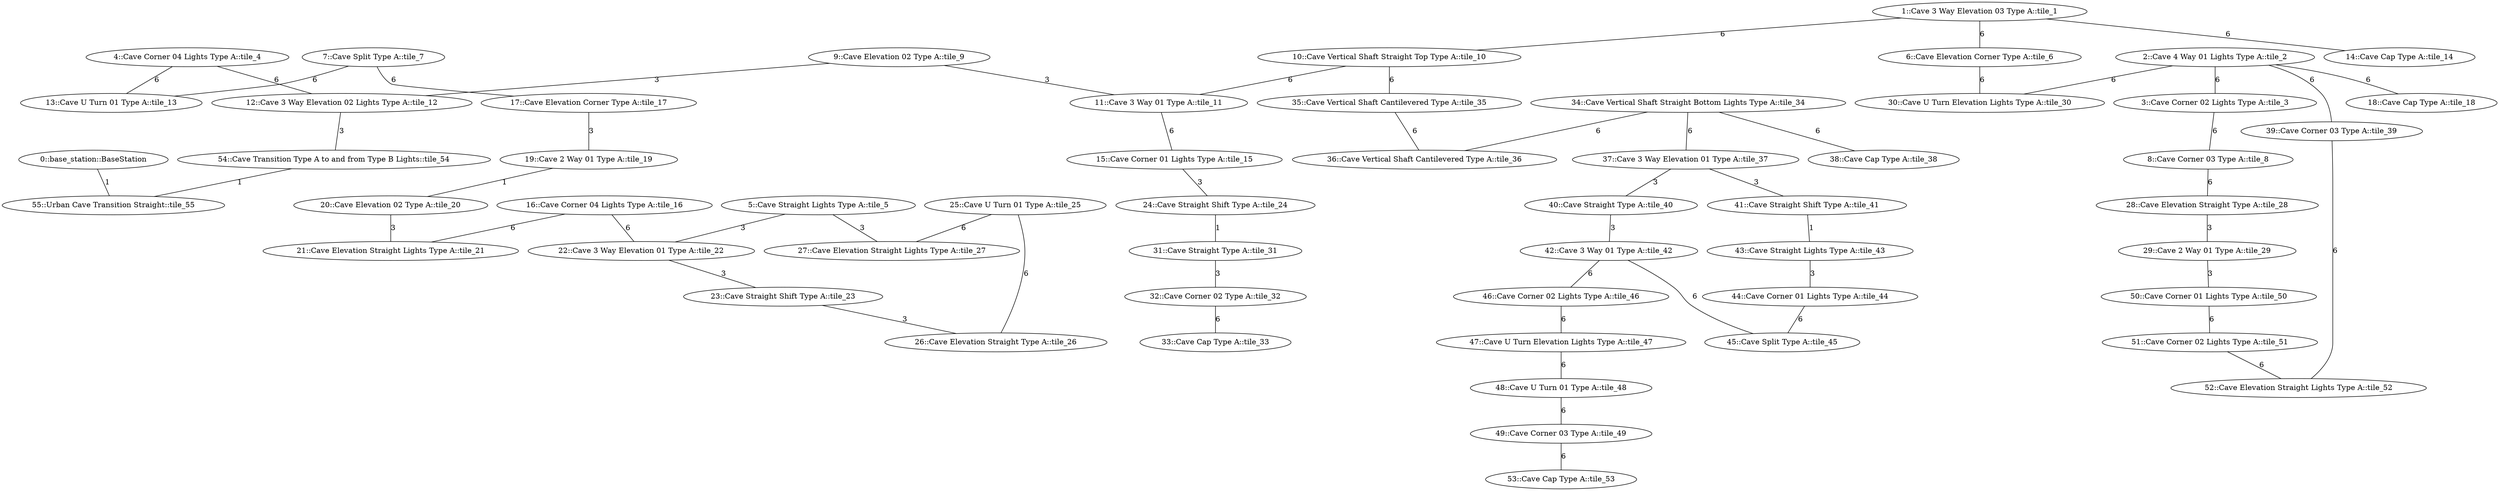/* Visibility graph generated by dot_generator */

graph {
  /* ==== Vertices ==== */

  /* Base station / Staging area */
  0   [label="0::base_station::BaseStation"];

  1   [label="1::Cave 3 Way Elevation 03 Type A::tile_1"];
  2   [label="2::Cave 4 Way 01 Lights Type A::tile_2"];
  3   [label="3::Cave Corner 02 Lights Type A::tile_3"];
  4   [label="4::Cave Corner 04 Lights Type A::tile_4"];
  5   [label="5::Cave Straight Lights Type A::tile_5"];
  6   [label="6::Cave Elevation Corner Type A::tile_6"];
  7   [label="7::Cave Split Type A::tile_7"];
  8   [label="8::Cave Corner 03 Type A::tile_8"];
  9   [label="9::Cave Elevation 02 Type A::tile_9"];
  10  [label="10::Cave Vertical Shaft Straight Top Type A::tile_10"];
  11  [label="11::Cave 3 Way 01 Type A::tile_11"];
  12  [label="12::Cave 3 Way Elevation 02 Lights Type A::tile_12"];
  13  [label="13::Cave U Turn 01 Type A::tile_13"];
  14  [label="14::Cave Cap Type A::tile_14"];
  15  [label="15::Cave Corner 01 Lights Type A::tile_15"];
  16  [label="16::Cave Corner 04 Lights Type A::tile_16"];
  17  [label="17::Cave Elevation Corner Type A::tile_17"];
  18  [label="18::Cave Cap Type A::tile_18"];
  19  [label="19::Cave 2 Way 01 Type A::tile_19"];
  20  [label="20::Cave Elevation 02 Type A::tile_20"];
  21  [label="21::Cave Elevation Straight Lights Type A::tile_21"];
  22  [label="22::Cave 3 Way Elevation 01 Type A::tile_22"];
  23  [label="23::Cave Straight Shift Type A::tile_23"];
  24  [label="24::Cave Straight Shift Type A::tile_24"];
  25  [label="25::Cave U Turn 01 Type A::tile_25"];
  26  [label="26::Cave Elevation Straight Type A::tile_26"];
  27  [label="27::Cave Elevation Straight Lights Type A::tile_27"];
  28  [label="28::Cave Elevation Straight Type A::tile_28"];
  29  [label="29::Cave 2 Way 01 Type A::tile_29"];
  30  [label="30::Cave U Turn Elevation Lights Type A::tile_30"];
  31  [label="31::Cave Straight Type A::tile_31"];
  32  [label="32::Cave Corner 02 Type A::tile_32"];
  33  [label="33::Cave Cap Type A::tile_33"];
  34  [label="34::Cave Vertical Shaft Straight Bottom Lights Type A::tile_34"];
  35  [label="35::Cave Vertical Shaft Cantilevered Type A::tile_35"];
  36  [label="36::Cave Vertical Shaft Cantilevered Type A::tile_36"];
  37  [label="37::Cave 3 Way Elevation 01 Type A::tile_37"];
  38  [label="38::Cave Cap Type A::tile_38"];
  39  [label="39::Cave Corner 03 Type A::tile_39"];
  40  [label="40::Cave Straight Type A::tile_40"];
  41  [label="41::Cave Straight Shift Type A::tile_41"];
  42  [label="42::Cave 3 Way 01 Type A::tile_42"];
  43  [label="43::Cave Straight Lights Type A::tile_43"];
  44  [label="44::Cave Corner 01 Lights Type A::tile_44"];
  45  [label="45::Cave Split Type A::tile_45"];
  46  [label="46::Cave Corner 02 Lights Type A::tile_46"];
  47  [label="47::Cave U Turn Elevation Lights Type A::tile_47"];
  48  [label="48::Cave U Turn 01 Type A::tile_48"];
  49  [label="49::Cave Corner 03 Type A::tile_49"];
  50  [label="50::Cave Corner 01 Lights Type A::tile_50"];
  51  [label="51::Cave Corner 02 Lights Type A::tile_51"];
  52  [label="52::Cave Elevation Straight Lights Type A::tile_52"];
  53  [label="53::Cave Cap Type A::tile_53"];
  54  [label="54::Cave Transition Type A to and from Type B Lights::tile_54"];
  55  [label="55::Urban Cave Transition Straight::tile_55"];

  /* ==== Edges ==== */

  0  -- 55  [label=1];
  1  -- 6   [label=6];
  1  -- 10  [label=6];
  1  -- 14  [label=6];
  2  -- 3   [label=6];
  2  -- 18  [label=6];
  2  -- 30  [label=6];
  2  -- 39  [label=6];
  3  -- 8   [label=6];
  4  -- 12  [label=6];
  4  -- 13  [label=6];
  5  -- 22  [label=3];
  5  -- 27  [label=3];
  6  -- 30  [label=6];
  7  -- 13  [label=6];
  7  -- 17  [label=6];
  8  -- 28  [label=6];
  9  -- 11  [label=3];
  9  -- 12  [label=3];
  10 -- 11  [label=6];
  10 -- 35  [label=6];
  11 -- 15  [label=6];
  12 -- 54  [label=3];
  15 -- 24  [label=3];
  16 -- 21  [label=6];
  16 -- 22  [label=6];
  17 -- 19  [label=3];
  19 -- 20  [label=1];
  20 -- 21  [label=3];
  22 -- 23  [label=3];
  23 -- 26  [label=3];
  24 -- 31  [label=1];
  25 -- 26  [label=6];
  25 -- 27  [label=6];
  28 -- 29  [label=3];
  29 -- 50  [label=3];
  31 -- 32  [label=3];
  32 -- 33  [label=6];
  34 -- 36  [label=6];
  34 -- 37  [label=6];
  34 -- 38  [label=6];
  35 -- 36  [label=6];
  37 -- 40  [label=3];
  37 -- 41  [label=3];
  39 -- 52  [label=6];
  40 -- 42  [label=3];
  41 -- 43  [label=1];
  42 -- 45  [label=6];
  42 -- 46  [label=6];
  43 -- 44  [label=3];
  44 -- 45  [label=6];
  46 -- 47  [label=6];
  47 -- 48  [label=6];
  48 -- 49  [label=6];
  49 -- 53  [label=6];
  50 -- 51  [label=6];
  51 -- 52  [label=6];
  54 -- 55  [label=1];
}
